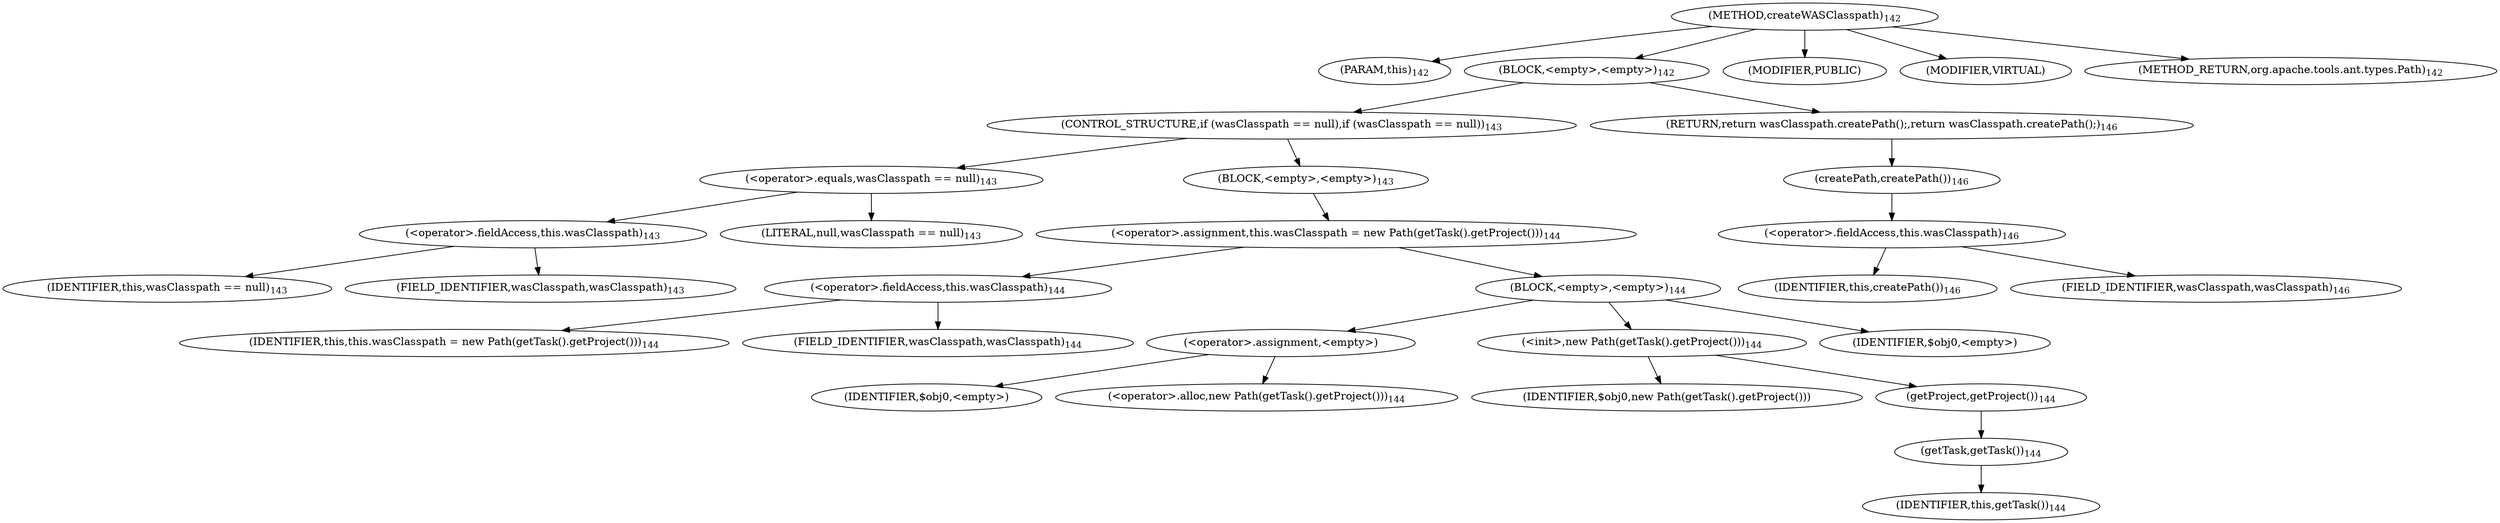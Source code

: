 digraph "createWASClasspath" {  
"226" [label = <(METHOD,createWASClasspath)<SUB>142</SUB>> ]
"4" [label = <(PARAM,this)<SUB>142</SUB>> ]
"227" [label = <(BLOCK,&lt;empty&gt;,&lt;empty&gt;)<SUB>142</SUB>> ]
"228" [label = <(CONTROL_STRUCTURE,if (wasClasspath == null),if (wasClasspath == null))<SUB>143</SUB>> ]
"229" [label = <(&lt;operator&gt;.equals,wasClasspath == null)<SUB>143</SUB>> ]
"230" [label = <(&lt;operator&gt;.fieldAccess,this.wasClasspath)<SUB>143</SUB>> ]
"231" [label = <(IDENTIFIER,this,wasClasspath == null)<SUB>143</SUB>> ]
"232" [label = <(FIELD_IDENTIFIER,wasClasspath,wasClasspath)<SUB>143</SUB>> ]
"233" [label = <(LITERAL,null,wasClasspath == null)<SUB>143</SUB>> ]
"234" [label = <(BLOCK,&lt;empty&gt;,&lt;empty&gt;)<SUB>143</SUB>> ]
"235" [label = <(&lt;operator&gt;.assignment,this.wasClasspath = new Path(getTask().getProject()))<SUB>144</SUB>> ]
"236" [label = <(&lt;operator&gt;.fieldAccess,this.wasClasspath)<SUB>144</SUB>> ]
"237" [label = <(IDENTIFIER,this,this.wasClasspath = new Path(getTask().getProject()))<SUB>144</SUB>> ]
"238" [label = <(FIELD_IDENTIFIER,wasClasspath,wasClasspath)<SUB>144</SUB>> ]
"239" [label = <(BLOCK,&lt;empty&gt;,&lt;empty&gt;)<SUB>144</SUB>> ]
"240" [label = <(&lt;operator&gt;.assignment,&lt;empty&gt;)> ]
"241" [label = <(IDENTIFIER,$obj0,&lt;empty&gt;)> ]
"242" [label = <(&lt;operator&gt;.alloc,new Path(getTask().getProject()))<SUB>144</SUB>> ]
"243" [label = <(&lt;init&gt;,new Path(getTask().getProject()))<SUB>144</SUB>> ]
"244" [label = <(IDENTIFIER,$obj0,new Path(getTask().getProject()))> ]
"245" [label = <(getProject,getProject())<SUB>144</SUB>> ]
"246" [label = <(getTask,getTask())<SUB>144</SUB>> ]
"3" [label = <(IDENTIFIER,this,getTask())<SUB>144</SUB>> ]
"247" [label = <(IDENTIFIER,$obj0,&lt;empty&gt;)> ]
"248" [label = <(RETURN,return wasClasspath.createPath();,return wasClasspath.createPath();)<SUB>146</SUB>> ]
"249" [label = <(createPath,createPath())<SUB>146</SUB>> ]
"250" [label = <(&lt;operator&gt;.fieldAccess,this.wasClasspath)<SUB>146</SUB>> ]
"251" [label = <(IDENTIFIER,this,createPath())<SUB>146</SUB>> ]
"252" [label = <(FIELD_IDENTIFIER,wasClasspath,wasClasspath)<SUB>146</SUB>> ]
"253" [label = <(MODIFIER,PUBLIC)> ]
"254" [label = <(MODIFIER,VIRTUAL)> ]
"255" [label = <(METHOD_RETURN,org.apache.tools.ant.types.Path)<SUB>142</SUB>> ]
  "226" -> "4" 
  "226" -> "227" 
  "226" -> "253" 
  "226" -> "254" 
  "226" -> "255" 
  "227" -> "228" 
  "227" -> "248" 
  "228" -> "229" 
  "228" -> "234" 
  "229" -> "230" 
  "229" -> "233" 
  "230" -> "231" 
  "230" -> "232" 
  "234" -> "235" 
  "235" -> "236" 
  "235" -> "239" 
  "236" -> "237" 
  "236" -> "238" 
  "239" -> "240" 
  "239" -> "243" 
  "239" -> "247" 
  "240" -> "241" 
  "240" -> "242" 
  "243" -> "244" 
  "243" -> "245" 
  "245" -> "246" 
  "246" -> "3" 
  "248" -> "249" 
  "249" -> "250" 
  "250" -> "251" 
  "250" -> "252" 
}
